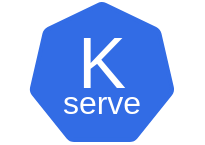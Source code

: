 <mxfile version="14.9.6" type="device"><diagram id="3xddjo8IjD-Wdiy0PWJn" name="Page-1"><mxGraphModel dx="594" dy="375" grid="1" gridSize="10" guides="1" tooltips="1" connect="1" arrows="1" fold="1" page="1" pageScale="1" pageWidth="850" pageHeight="1100" math="0" shadow="0"><root><mxCell id="0"/><mxCell id="1" parent="0"/><mxCell id="MgCy9bVmXIP9fwDEb0Gg-1" value="" style="verticalLabelPosition=bottom;verticalAlign=top;html=1;shape=mxgraph.basic.polygon;polyCoords=[[0.25,0],[0.75,0],[1,0.25],[1,0.75],[0.75,1],[0.25,1],[0,0.75],[0,0.25]];polyline=0;shape=mxgraph.kubernetes.icon;strokeColor=#326ce5;fillColor=#326ce5;" vertex="1" parent="1"><mxGeometry x="300" y="220" width="100" height="70" as="geometry"/></mxCell><mxCell id="MgCy9bVmXIP9fwDEb0Gg-3" value="&lt;span style=&quot;font-size: 36px&quot;&gt;&lt;font color=&quot;#ffffff&quot;&gt;K&lt;/font&gt;&lt;/span&gt;" style="text;html=1;strokeColor=none;fillColor=none;align=center;verticalAlign=middle;whiteSpace=wrap;rounded=0;" vertex="1" parent="1"><mxGeometry x="330" y="240" width="40" height="20" as="geometry"/></mxCell><mxCell id="MgCy9bVmXIP9fwDEb0Gg-4" value="&lt;font style=&quot;font-size: 16px&quot; color=&quot;#ffffff&quot;&gt;serve&lt;/font&gt;" style="text;html=1;strokeColor=none;fillColor=none;align=center;verticalAlign=middle;whiteSpace=wrap;rounded=0;" vertex="1" parent="1"><mxGeometry x="330" y="260" width="40" height="20" as="geometry"/></mxCell></root></mxGraphModel></diagram></mxfile>